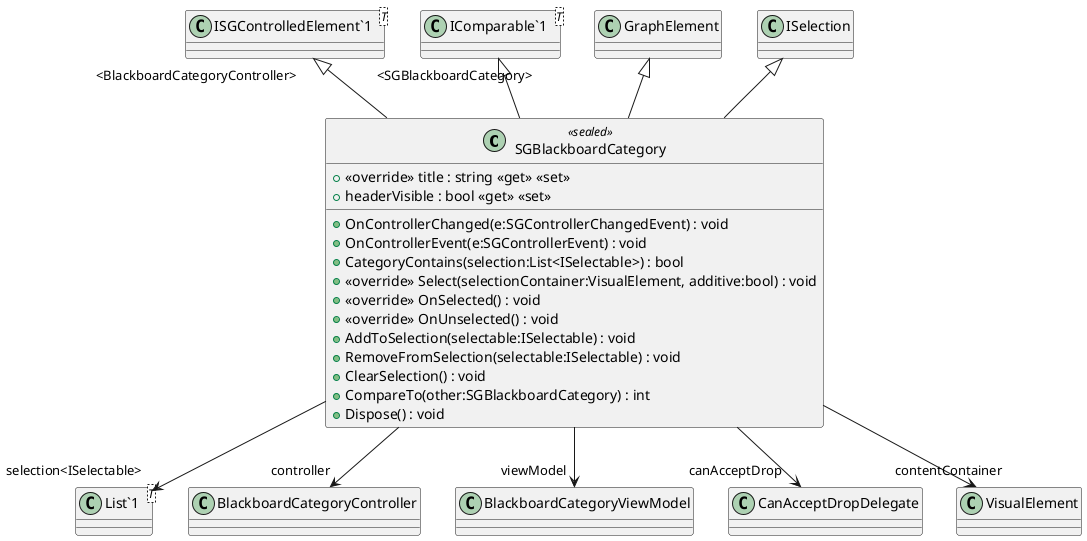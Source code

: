@startuml
class SGBlackboardCategory <<sealed>> {
    + OnControllerChanged(e:SGControllerChangedEvent) : void
    + OnControllerEvent(e:SGControllerEvent) : void
    + <<override>> title : string <<get>> <<set>>
    + headerVisible : bool <<get>> <<set>>
    + CategoryContains(selection:List<ISelectable>) : bool
    + <<override>> Select(selectionContainer:VisualElement, additive:bool) : void
    + <<override>> OnSelected() : void
    + <<override>> OnUnselected() : void
    + AddToSelection(selectable:ISelectable) : void
    + RemoveFromSelection(selectable:ISelectable) : void
    + ClearSelection() : void
    + CompareTo(other:SGBlackboardCategory) : int
    + Dispose() : void
}
class "ISGControlledElement`1"<T> {
}
class "IComparable`1"<T> {
}
class "List`1"<T> {
}
GraphElement <|-- SGBlackboardCategory
"ISGControlledElement`1" "<BlackboardCategoryController>" <|-- SGBlackboardCategory
ISelection <|-- SGBlackboardCategory
"IComparable`1" "<SGBlackboardCategory>" <|-- SGBlackboardCategory
SGBlackboardCategory --> "controller" BlackboardCategoryController
SGBlackboardCategory --> "viewModel" BlackboardCategoryViewModel
SGBlackboardCategory --> "canAcceptDrop" CanAcceptDropDelegate
SGBlackboardCategory --> "contentContainer" VisualElement
SGBlackboardCategory --> "selection<ISelectable>" "List`1"
@enduml
